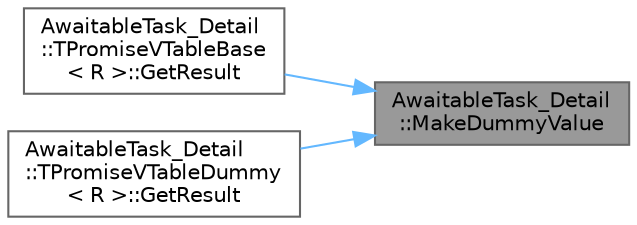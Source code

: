 digraph "AwaitableTask_Detail::MakeDummyValue"
{
 // INTERACTIVE_SVG=YES
 // LATEX_PDF_SIZE
  bgcolor="transparent";
  edge [fontname=Helvetica,fontsize=10,labelfontname=Helvetica,labelfontsize=10];
  node [fontname=Helvetica,fontsize=10,shape=box,height=0.2,width=0.4];
  rankdir="RL";
  Node1 [id="Node000001",label="AwaitableTask_Detail\l::MakeDummyValue",height=0.2,width=0.4,color="gray40", fillcolor="grey60", style="filled", fontcolor="black",tooltip=" "];
  Node1 -> Node2 [id="edge1_Node000001_Node000002",dir="back",color="steelblue1",style="solid",tooltip=" "];
  Node2 [id="Node000002",label="AwaitableTask_Detail\l::TPromiseVTableBase\l\< R \>::GetResult",height=0.2,width=0.4,color="grey40", fillcolor="white", style="filled",URL="$d4/d2b/classAwaitableTask__Detail_1_1TPromiseVTableBase.html#ac4cb6dfae3e121a4018ed56173d6b8cd",tooltip=" "];
  Node1 -> Node3 [id="edge2_Node000001_Node000003",dir="back",color="steelblue1",style="solid",tooltip=" "];
  Node3 [id="Node000003",label="AwaitableTask_Detail\l::TPromiseVTableDummy\l\< R \>::GetResult",height=0.2,width=0.4,color="grey40", fillcolor="white", style="filled",URL="$d3/db0/classAwaitableTask__Detail_1_1TPromiseVTableDummy.html#a60cd1c92e3140ec094f759ca6f05115f",tooltip=" "];
}
